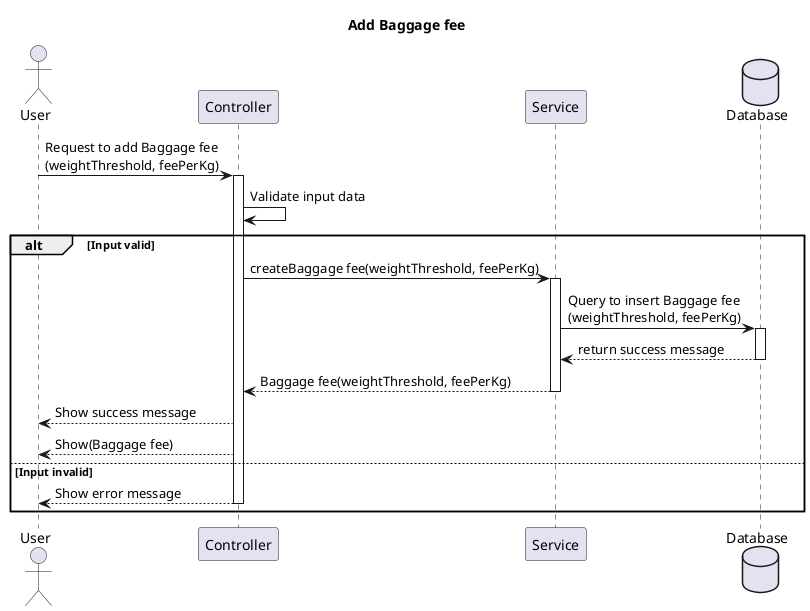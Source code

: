 @startuml
title Add Baggage fee
actor User as u
participant Controller as ctrl
participant Service as sv
database Database as db 

u -> ctrl: Request to add Baggage fee \n(weightThreshold, feePerKg)
activate ctrl
ctrl -> ctrl: Validate input data
alt Input valid
    ctrl -> sv: createBaggage fee(weightThreshold, feePerKg)
    activate sv
    sv -> db: Query to insert Baggage fee \n(weightThreshold, feePerKg)
    activate db
    db --> sv: return success message
    deactivate db
    sv --> ctrl: Baggage fee(weightThreshold, feePerKg)
    deactivate sv
    ctrl --> u: Show success message
    ctrl-->u: Show(Baggage fee)
else Input invalid
    ctrl --> u: Show error message
    deactivate ctrl
end
@enduml
